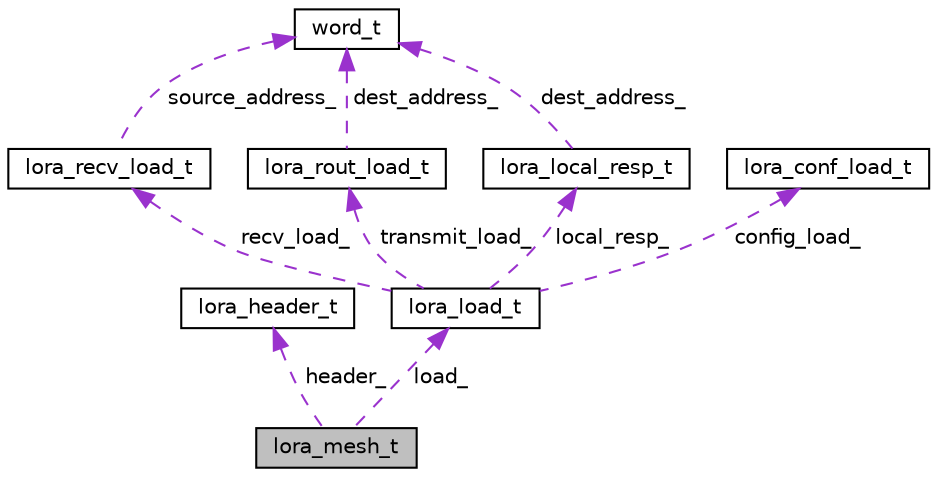 digraph "lora_mesh_t"
{
 // LATEX_PDF_SIZE
  edge [fontname="Helvetica",fontsize="10",labelfontname="Helvetica",labelfontsize="10"];
  node [fontname="Helvetica",fontsize="10",shape=record];
  Node1 [label="lora_mesh_t",height=0.2,width=0.4,color="black", fillcolor="grey75", style="filled", fontcolor="black",tooltip="Struct of the whole LoRa frame."];
  Node2 -> Node1 [dir="back",color="darkorchid3",fontsize="10",style="dashed",label=" header_" ,fontname="Helvetica"];
  Node2 [label="lora_header_t",height=0.2,width=0.4,color="black", fillcolor="white", style="filled",URL="$structlora__header__t.html",tooltip="Struct of the header of the LoRa frame."];
  Node3 -> Node1 [dir="back",color="darkorchid3",fontsize="10",style="dashed",label=" load_" ,fontname="Helvetica"];
  Node3 [label="lora_load_t",height=0.2,width=0.4,color="black", fillcolor="white", style="filled",URL="$unionlora__load__t.html",tooltip="Union of the different load frames."];
  Node4 -> Node3 [dir="back",color="darkorchid3",fontsize="10",style="dashed",label=" recv_load_" ,fontname="Helvetica"];
  Node4 [label="lora_recv_load_t",height=0.2,width=0.4,color="black", fillcolor="white", style="filled",URL="$structlora__recv__load__t.html",tooltip="Struct with the frame load of received data."];
  Node5 -> Node4 [dir="back",color="darkorchid3",fontsize="10",style="dashed",label=" source_address_" ,fontname="Helvetica"];
  Node5 [label="word_t",height=0.2,width=0.4,color="black", fillcolor="white", style="filled",URL="$unionword__t.html",tooltip="Union to divide word size data to byte size divisible data."];
  Node6 -> Node3 [dir="back",color="darkorchid3",fontsize="10",style="dashed",label=" config_load_" ,fontname="Helvetica"];
  Node6 [label="lora_conf_load_t",height=0.2,width=0.4,color="black", fillcolor="white", style="filled",URL="$structlora__conf__load__t.html",tooltip="Struct of config frame."];
  Node7 -> Node3 [dir="back",color="darkorchid3",fontsize="10",style="dashed",label=" transmit_load_" ,fontname="Helvetica"];
  Node7 [label="lora_rout_load_t",height=0.2,width=0.4,color="black", fillcolor="white", style="filled",URL="$structlora__rout__load__t.html",tooltip="LoRa struct with the frame load of Routing information."];
  Node5 -> Node7 [dir="back",color="darkorchid3",fontsize="10",style="dashed",label=" dest_address_" ,fontname="Helvetica"];
  Node8 -> Node3 [dir="back",color="darkorchid3",fontsize="10",style="dashed",label=" local_resp_" ,fontname="Helvetica"];
  Node8 [label="lora_local_resp_t",height=0.2,width=0.4,color="black", fillcolor="white", style="filled",URL="$structlora__local__resp__t.html",tooltip="Struct of the load frame of the local response."];
  Node5 -> Node8 [dir="back",color="darkorchid3",fontsize="10",style="dashed",label=" dest_address_" ,fontname="Helvetica"];
}
